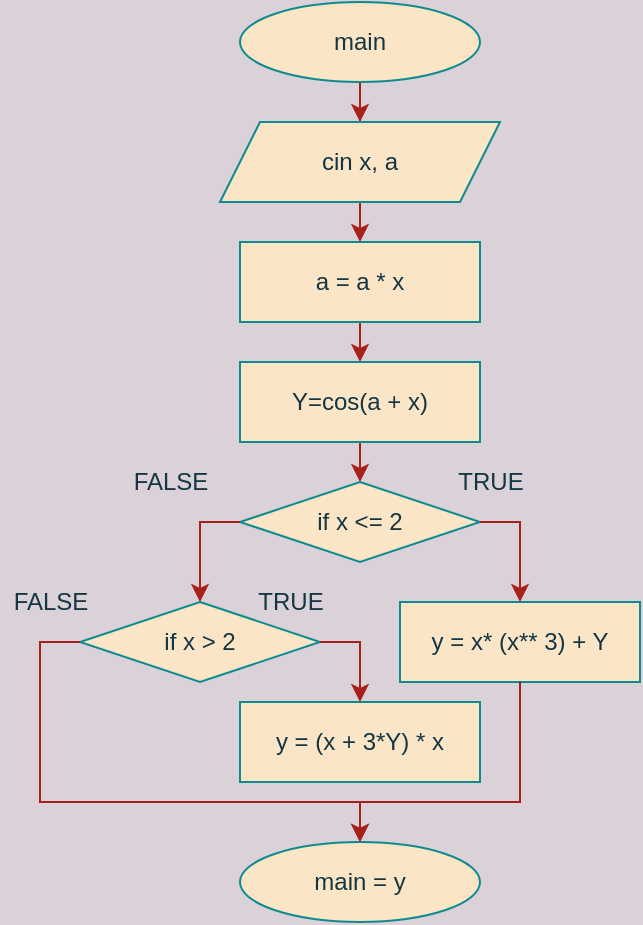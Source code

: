 <mxfile version="14.4.4" type="device"><diagram id="XNkT02plO_U9ia5wz4ko" name="Page-1"><mxGraphModel dx="1550" dy="421" grid="1" gridSize="10" guides="1" tooltips="1" connect="1" arrows="1" fold="1" page="1" pageScale="1" pageWidth="827" pageHeight="1169" background="#DAD2D8" math="0" shadow="0"><root><mxCell id="0"/><mxCell id="1" parent="0"/><mxCell id="6rszFsmJSsRBd8tXRszv-9" style="edgeStyle=orthogonalEdgeStyle;rounded=0;orthogonalLoop=1;jettySize=auto;html=1;exitX=0.5;exitY=1;exitDx=0;exitDy=0;entryX=0.5;entryY=0;entryDx=0;entryDy=0;strokeColor=#A8201A;fontColor=#143642;labelBackgroundColor=#DAD2D8;" edge="1" parent="1" source="6rszFsmJSsRBd8tXRszv-1" target="6rszFsmJSsRBd8tXRszv-8"><mxGeometry relative="1" as="geometry"/></mxCell><mxCell id="6rszFsmJSsRBd8tXRszv-1" value="a = a * x" style="rounded=0;whiteSpace=wrap;html=1;fillColor=#FAE5C7;strokeColor=#0F8B8D;fontColor=#143642;" vertex="1" parent="1"><mxGeometry y="120" width="120" height="40" as="geometry"/></mxCell><mxCell id="6rszFsmJSsRBd8tXRszv-6" style="edgeStyle=orthogonalEdgeStyle;rounded=0;orthogonalLoop=1;jettySize=auto;html=1;exitX=0.5;exitY=1;exitDx=0;exitDy=0;strokeColor=#A8201A;fontColor=#143642;labelBackgroundColor=#DAD2D8;" edge="1" parent="1" source="6rszFsmJSsRBd8tXRszv-2" target="6rszFsmJSsRBd8tXRszv-4"><mxGeometry relative="1" as="geometry"/></mxCell><mxCell id="6rszFsmJSsRBd8tXRszv-2" value="main" style="ellipse;whiteSpace=wrap;html=1;fillColor=#FAE5C7;strokeColor=#0F8B8D;fontColor=#143642;" vertex="1" parent="1"><mxGeometry width="120" height="40" as="geometry"/></mxCell><mxCell id="6rszFsmJSsRBd8tXRszv-7" style="edgeStyle=orthogonalEdgeStyle;rounded=0;orthogonalLoop=1;jettySize=auto;html=1;exitX=0.5;exitY=1;exitDx=0;exitDy=0;entryX=0.5;entryY=0;entryDx=0;entryDy=0;strokeColor=#A8201A;fontColor=#143642;labelBackgroundColor=#DAD2D8;" edge="1" parent="1" source="6rszFsmJSsRBd8tXRszv-4" target="6rszFsmJSsRBd8tXRszv-1"><mxGeometry relative="1" as="geometry"/></mxCell><mxCell id="6rszFsmJSsRBd8tXRszv-4" value="cin x, a" style="shape=parallelogram;perimeter=parallelogramPerimeter;whiteSpace=wrap;html=1;fixedSize=1;fillColor=#FAE5C7;strokeColor=#0F8B8D;fontColor=#143642;" vertex="1" parent="1"><mxGeometry x="-10" y="60" width="140" height="40" as="geometry"/></mxCell><mxCell id="6rszFsmJSsRBd8tXRszv-12" style="edgeStyle=orthogonalEdgeStyle;rounded=0;orthogonalLoop=1;jettySize=auto;html=1;exitX=0.5;exitY=1;exitDx=0;exitDy=0;entryX=0.5;entryY=0;entryDx=0;entryDy=0;strokeColor=#A8201A;fontColor=#143642;labelBackgroundColor=#DAD2D8;" edge="1" parent="1" source="6rszFsmJSsRBd8tXRszv-8" target="6rszFsmJSsRBd8tXRszv-10"><mxGeometry relative="1" as="geometry"/></mxCell><mxCell id="6rszFsmJSsRBd8tXRszv-8" value="Y=&lt;span style=&quot;text-align: -webkit-left&quot;&gt;cos(a + x)&lt;/span&gt;" style="rounded=0;whiteSpace=wrap;html=1;fillColor=#FAE5C7;strokeColor=#0F8B8D;fontColor=#143642;" vertex="1" parent="1"><mxGeometry y="180" width="120" height="40" as="geometry"/></mxCell><mxCell id="6rszFsmJSsRBd8tXRszv-10" value="if x &amp;lt;= 2" style="rhombus;whiteSpace=wrap;html=1;fillColor=#FAE5C7;strokeColor=#0F8B8D;fontColor=#143642;" vertex="1" parent="1"><mxGeometry y="240" width="120" height="40" as="geometry"/></mxCell><mxCell id="6rszFsmJSsRBd8tXRszv-13" value="TRUE" style="text;html=1;align=center;verticalAlign=middle;resizable=0;points=[];autosize=1;fontColor=#143642;" vertex="1" parent="1"><mxGeometry x="100" y="230" width="50" height="20" as="geometry"/></mxCell><mxCell id="6rszFsmJSsRBd8tXRszv-14" value="FALSE" style="text;html=1;align=center;verticalAlign=middle;resizable=0;points=[];autosize=1;fontColor=#143642;" vertex="1" parent="1"><mxGeometry x="-60" y="230" width="50" height="20" as="geometry"/></mxCell><mxCell id="6rszFsmJSsRBd8tXRszv-15" value="&lt;span style=&quot;text-align: -webkit-left&quot;&gt;y =&amp;nbsp;&lt;/span&gt;&lt;span style=&quot;text-align: -webkit-left&quot;&gt;x* (x** 3) + Y&lt;/span&gt;" style="rounded=0;whiteSpace=wrap;html=1;fillColor=#FAE5C7;strokeColor=#0F8B8D;fontColor=#143642;" vertex="1" parent="1"><mxGeometry x="80" y="300" width="120" height="40" as="geometry"/></mxCell><mxCell id="6rszFsmJSsRBd8tXRszv-19" value="main = y" style="ellipse;whiteSpace=wrap;html=1;fillColor=#FAE5C7;strokeColor=#0F8B8D;fontColor=#143642;" vertex="1" parent="1"><mxGeometry y="420" width="120" height="40" as="geometry"/></mxCell><mxCell id="6rszFsmJSsRBd8tXRszv-22" value="if x &amp;gt; 2" style="rhombus;whiteSpace=wrap;html=1;fillColor=#FAE5C7;strokeColor=#0F8B8D;fontColor=#143642;" vertex="1" parent="1"><mxGeometry x="-80" y="300" width="120" height="40" as="geometry"/></mxCell><mxCell id="6rszFsmJSsRBd8tXRszv-23" style="edgeStyle=orthogonalEdgeStyle;rounded=0;orthogonalLoop=1;jettySize=auto;html=1;exitX=0;exitY=0.5;exitDx=0;exitDy=0;entryX=0.5;entryY=0;entryDx=0;entryDy=0;strokeColor=#A8201A;fontColor=#143642;labelBackgroundColor=#DAD2D8;" edge="1" parent="1" source="6rszFsmJSsRBd8tXRszv-10" target="6rszFsmJSsRBd8tXRszv-22"><mxGeometry relative="1" as="geometry"><mxPoint x="115" y="260" as="sourcePoint"/><mxPoint x="75" y="330" as="targetPoint"/></mxGeometry></mxCell><mxCell id="6rszFsmJSsRBd8tXRszv-26" value="TRUE" style="text;html=1;align=center;verticalAlign=middle;resizable=0;points=[];autosize=1;fontColor=#143642;" vertex="1" parent="1"><mxGeometry y="290" width="50" height="20" as="geometry"/></mxCell><mxCell id="6rszFsmJSsRBd8tXRszv-27" value="FALSE" style="text;html=1;align=center;verticalAlign=middle;resizable=0;points=[];autosize=1;fontColor=#143642;" vertex="1" parent="1"><mxGeometry x="-120" y="290" width="50" height="20" as="geometry"/></mxCell><mxCell id="6rszFsmJSsRBd8tXRszv-28" style="edgeStyle=orthogonalEdgeStyle;rounded=0;orthogonalLoop=1;jettySize=auto;html=1;strokeColor=#A8201A;fontColor=#143642;entryX=0.5;entryY=0;entryDx=0;entryDy=0;exitX=0;exitY=0.5;exitDx=0;exitDy=0;labelBackgroundColor=#DAD2D8;" edge="1" parent="1" source="6rszFsmJSsRBd8tXRszv-22" target="6rszFsmJSsRBd8tXRszv-19"><mxGeometry relative="1" as="geometry"><mxPoint x="5" y="330" as="sourcePoint"/><mxPoint x="30" y="360" as="targetPoint"/><Array as="points"><mxPoint x="-100" y="320"/><mxPoint x="-100" y="400"/><mxPoint x="60" y="400"/></Array></mxGeometry></mxCell><mxCell id="6rszFsmJSsRBd8tXRszv-16" value="&lt;span style=&quot;text-align: -webkit-left&quot;&gt;y = (x&amp;nbsp;&lt;/span&gt;&lt;span style=&quot;text-align: -webkit-left&quot;&gt;+ 3*Y) * x&lt;/span&gt;" style="rounded=0;whiteSpace=wrap;html=1;fillColor=#FAE5C7;strokeColor=#0F8B8D;fontColor=#143642;" vertex="1" parent="1"><mxGeometry y="350" width="120" height="40" as="geometry"/></mxCell><mxCell id="6rszFsmJSsRBd8tXRszv-35" style="edgeStyle=orthogonalEdgeStyle;rounded=0;orthogonalLoop=1;jettySize=auto;html=1;exitX=1;exitY=0.5;exitDx=0;exitDy=0;strokeColor=#A8201A;fontColor=#143642;labelBackgroundColor=#DAD2D8;entryX=0.5;entryY=0;entryDx=0;entryDy=0;" edge="1" parent="1" source="6rszFsmJSsRBd8tXRszv-10" target="6rszFsmJSsRBd8tXRszv-15"><mxGeometry relative="1" as="geometry"><mxPoint x="210" y="195" as="sourcePoint"/><mxPoint x="220" y="285.0" as="targetPoint"/><Array as="points"><mxPoint x="140" y="260"/></Array></mxGeometry></mxCell><mxCell id="6rszFsmJSsRBd8tXRszv-38" style="edgeStyle=orthogonalEdgeStyle;rounded=0;orthogonalLoop=1;jettySize=auto;html=1;exitX=1;exitY=0.5;exitDx=0;exitDy=0;strokeColor=#A8201A;fontColor=#143642;labelBackgroundColor=#DAD2D8;entryX=0.5;entryY=0;entryDx=0;entryDy=0;" edge="1" parent="1" source="6rszFsmJSsRBd8tXRszv-22" target="6rszFsmJSsRBd8tXRszv-16"><mxGeometry relative="1" as="geometry"><mxPoint x="330" y="275" as="sourcePoint"/><mxPoint x="340" y="365.0" as="targetPoint"/><Array as="points"><mxPoint x="60" y="320"/></Array></mxGeometry></mxCell><mxCell id="6rszFsmJSsRBd8tXRszv-39" style="edgeStyle=orthogonalEdgeStyle;rounded=0;orthogonalLoop=1;jettySize=auto;html=1;exitX=0.5;exitY=1;exitDx=0;exitDy=0;strokeColor=#A8201A;fontColor=#143642;labelBackgroundColor=#DAD2D8;entryX=0.5;entryY=0;entryDx=0;entryDy=0;" edge="1" parent="1" source="6rszFsmJSsRBd8tXRszv-15" target="6rszFsmJSsRBd8tXRszv-19"><mxGeometry relative="1" as="geometry"><mxPoint x="330" y="275" as="sourcePoint"/><mxPoint x="340" y="365.0" as="targetPoint"/><Array as="points"><mxPoint x="140" y="400"/><mxPoint x="60" y="400"/></Array></mxGeometry></mxCell></root></mxGraphModel></diagram></mxfile>
